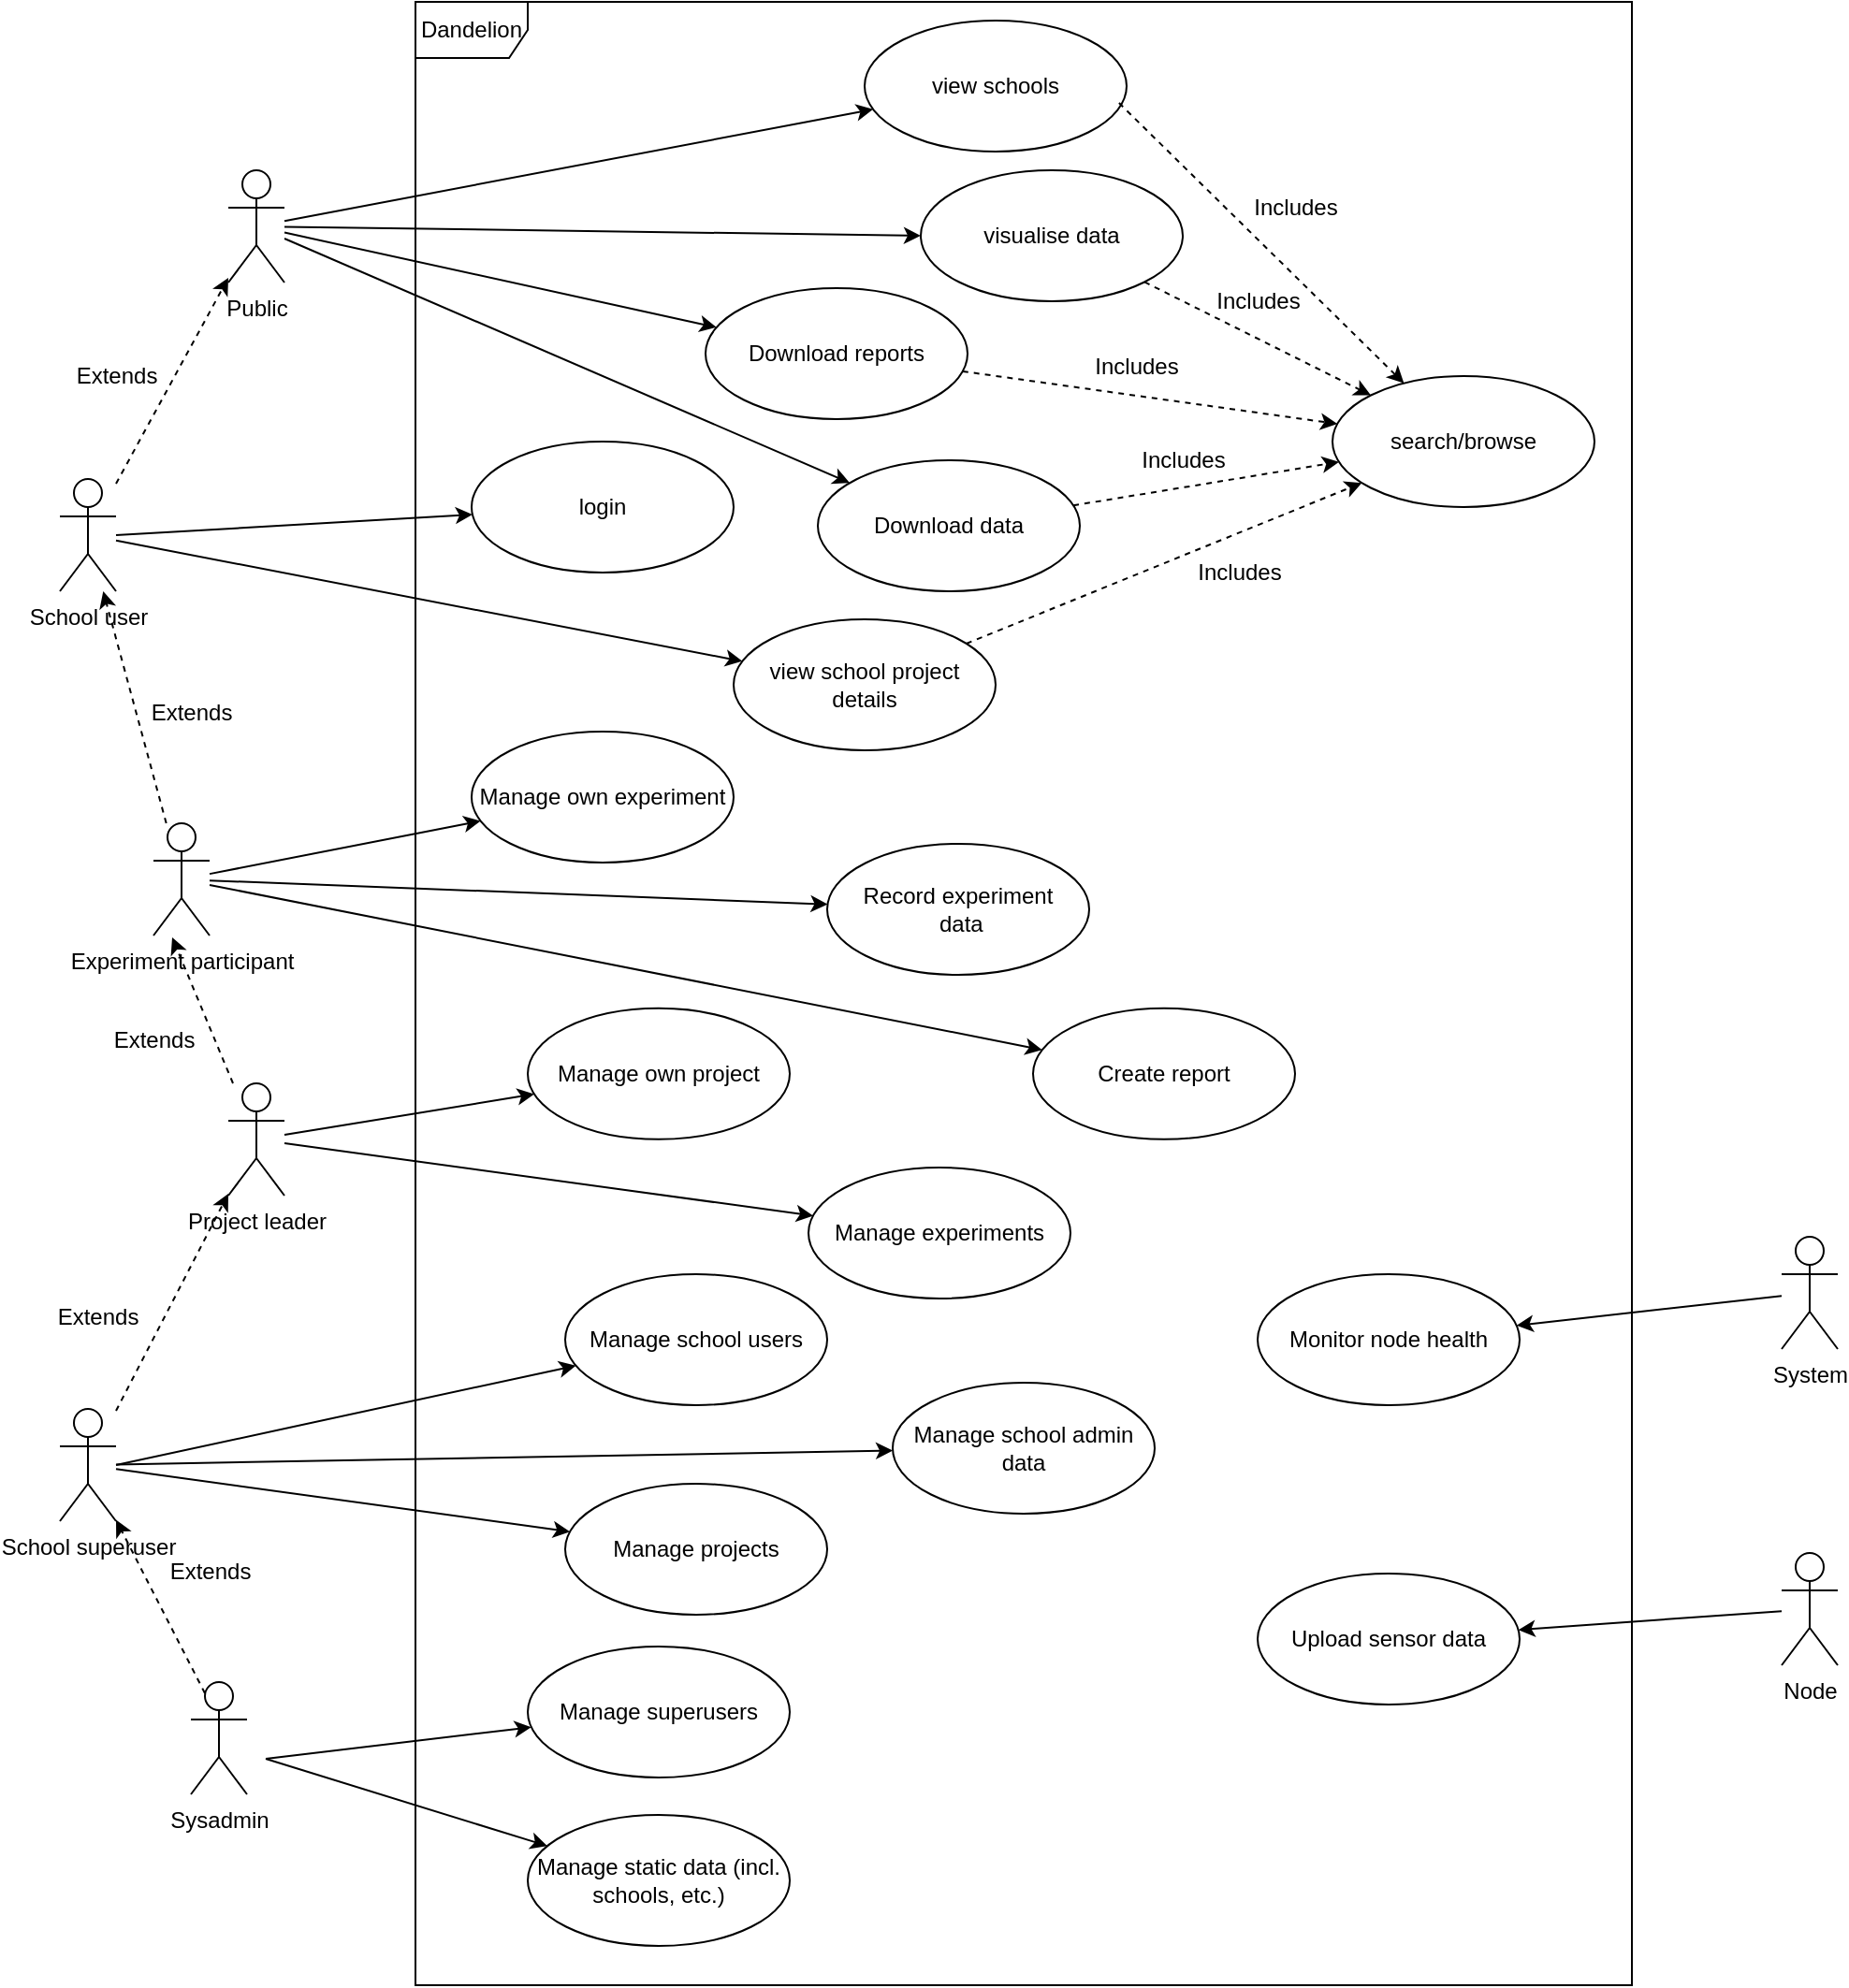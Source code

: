 <mxfile version="16.0.2" type="github">
  <diagram id="NbJqlMsGK9g4cn4cJewh" name="Page-1">
    <mxGraphModel dx="1186" dy="739" grid="1" gridSize="10" guides="1" tooltips="1" connect="1" arrows="1" fold="1" page="1" pageScale="1" pageWidth="827" pageHeight="1169" math="0" shadow="0">
      <root>
        <mxCell id="0" />
        <mxCell id="1" parent="0" />
        <mxCell id="rq1waJ9IVGkN5ey4Am_p-1" value="Dandelion" style="shape=umlFrame;whiteSpace=wrap;html=1;" parent="1" vertex="1">
          <mxGeometry x="260" y="30" width="650" height="1060" as="geometry" />
        </mxCell>
        <mxCell id="rq1waJ9IVGkN5ey4Am_p-21" style="edgeStyle=none;rounded=0;orthogonalLoop=1;jettySize=auto;html=1;entryX=0;entryY=0.5;entryDx=0;entryDy=0;" parent="1" source="rq1waJ9IVGkN5ey4Am_p-2" target="rq1waJ9IVGkN5ey4Am_p-18" edge="1">
          <mxGeometry relative="1" as="geometry" />
        </mxCell>
        <mxCell id="rq1waJ9IVGkN5ey4Am_p-2" value="Public" style="shape=umlActor;verticalLabelPosition=bottom;verticalAlign=top;html=1;" parent="1" vertex="1">
          <mxGeometry x="160" y="120" width="30" height="60" as="geometry" />
        </mxCell>
        <mxCell id="rq1waJ9IVGkN5ey4Am_p-14" style="rounded=0;orthogonalLoop=1;jettySize=auto;html=1;dashed=1;" parent="1" source="rq1waJ9IVGkN5ey4Am_p-5" target="rq1waJ9IVGkN5ey4Am_p-2" edge="1">
          <mxGeometry relative="1" as="geometry" />
        </mxCell>
        <mxCell id="rq1waJ9IVGkN5ey4Am_p-5" value="School user" style="shape=umlActor;verticalLabelPosition=bottom;verticalAlign=top;html=1;" parent="1" vertex="1">
          <mxGeometry x="70" y="285" width="30" height="60" as="geometry" />
        </mxCell>
        <mxCell id="rq1waJ9IVGkN5ey4Am_p-13" style="rounded=0;orthogonalLoop=1;jettySize=auto;html=1;dashed=1;" parent="1" source="rq1waJ9IVGkN5ey4Am_p-6" target="rq1waJ9IVGkN5ey4Am_p-5" edge="1">
          <mxGeometry relative="1" as="geometry" />
        </mxCell>
        <mxCell id="rq1waJ9IVGkN5ey4Am_p-6" value="Experiment participant" style="shape=umlActor;verticalLabelPosition=bottom;verticalAlign=top;html=1;" parent="1" vertex="1">
          <mxGeometry x="120" y="469" width="30" height="60" as="geometry" />
        </mxCell>
        <mxCell id="rq1waJ9IVGkN5ey4Am_p-12" style="rounded=0;orthogonalLoop=1;jettySize=auto;html=1;dashed=1;" parent="1" source="rq1waJ9IVGkN5ey4Am_p-7" target="TFbVGTCQrJptVCGoc_jB-1" edge="1">
          <mxGeometry relative="1" as="geometry" />
        </mxCell>
        <mxCell id="rq1waJ9IVGkN5ey4Am_p-7" value="School superuser" style="shape=umlActor;verticalLabelPosition=bottom;verticalAlign=top;html=1;" parent="1" vertex="1">
          <mxGeometry x="70" y="782" width="30" height="60" as="geometry" />
        </mxCell>
        <mxCell id="rq1waJ9IVGkN5ey4Am_p-19" style="edgeStyle=none;rounded=0;orthogonalLoop=1;jettySize=auto;html=1;dashed=1;" parent="1" source="rq1waJ9IVGkN5ey4Am_p-18" target="rq1waJ9IVGkN5ey4Am_p-8" edge="1">
          <mxGeometry relative="1" as="geometry" />
        </mxCell>
        <mxCell id="rq1waJ9IVGkN5ey4Am_p-8" value="search/browse" style="ellipse;whiteSpace=wrap;html=1;" parent="1" vertex="1">
          <mxGeometry x="750" y="230" width="140" height="70" as="geometry" />
        </mxCell>
        <mxCell id="rq1waJ9IVGkN5ey4Am_p-15" value="Extends" style="text;html=1;align=center;verticalAlign=middle;resizable=0;points=[];autosize=1;strokeColor=none;fillColor=none;" parent="1" vertex="1">
          <mxGeometry x="70" y="220" width="60" height="20" as="geometry" />
        </mxCell>
        <mxCell id="rq1waJ9IVGkN5ey4Am_p-16" value="Extends" style="text;html=1;align=center;verticalAlign=middle;resizable=0;points=[];autosize=1;strokeColor=none;fillColor=none;" parent="1" vertex="1">
          <mxGeometry x="110" y="400" width="60" height="20" as="geometry" />
        </mxCell>
        <mxCell id="rq1waJ9IVGkN5ey4Am_p-17" value="Extends" style="text;html=1;align=center;verticalAlign=middle;resizable=0;points=[];autosize=1;strokeColor=none;fillColor=none;" parent="1" vertex="1">
          <mxGeometry x="60" y="723" width="60" height="20" as="geometry" />
        </mxCell>
        <mxCell id="rq1waJ9IVGkN5ey4Am_p-18" value="visualise data" style="ellipse;whiteSpace=wrap;html=1;" parent="1" vertex="1">
          <mxGeometry x="530" y="120" width="140" height="70" as="geometry" />
        </mxCell>
        <mxCell id="rq1waJ9IVGkN5ey4Am_p-20" value="Includes" style="text;html=1;align=center;verticalAlign=middle;resizable=0;points=[];autosize=1;strokeColor=none;fillColor=none;" parent="1" vertex="1">
          <mxGeometry x="700" y="130" width="60" height="20" as="geometry" />
        </mxCell>
        <mxCell id="rq1waJ9IVGkN5ey4Am_p-22" value="view schools" style="ellipse;whiteSpace=wrap;html=1;" parent="1" vertex="1">
          <mxGeometry x="500" y="40" width="140" height="70" as="geometry" />
        </mxCell>
        <mxCell id="rq1waJ9IVGkN5ey4Am_p-23" style="edgeStyle=none;rounded=0;orthogonalLoop=1;jettySize=auto;html=1;dashed=1;exitX=0.971;exitY=0.629;exitDx=0;exitDy=0;exitPerimeter=0;" parent="1" source="rq1waJ9IVGkN5ey4Am_p-22" target="rq1waJ9IVGkN5ey4Am_p-8" edge="1">
          <mxGeometry relative="1" as="geometry">
            <mxPoint x="530" y="205" as="sourcePoint" />
            <mxPoint x="640" y="205" as="targetPoint" />
          </mxGeometry>
        </mxCell>
        <mxCell id="rq1waJ9IVGkN5ey4Am_p-24" value="Includes" style="text;html=1;align=center;verticalAlign=middle;resizable=0;points=[];autosize=1;strokeColor=none;fillColor=none;" parent="1" vertex="1">
          <mxGeometry x="680" y="180" width="60" height="20" as="geometry" />
        </mxCell>
        <mxCell id="rq1waJ9IVGkN5ey4Am_p-25" style="edgeStyle=none;rounded=0;orthogonalLoop=1;jettySize=auto;html=1;" parent="1" source="rq1waJ9IVGkN5ey4Am_p-2" target="rq1waJ9IVGkN5ey4Am_p-22" edge="1">
          <mxGeometry relative="1" as="geometry">
            <mxPoint x="200" y="150" as="sourcePoint" />
            <mxPoint x="390" y="205" as="targetPoint" />
          </mxGeometry>
        </mxCell>
        <mxCell id="rq1waJ9IVGkN5ey4Am_p-26" value="view school project details" style="ellipse;whiteSpace=wrap;html=1;" parent="1" vertex="1">
          <mxGeometry x="430" y="360" width="140" height="70" as="geometry" />
        </mxCell>
        <mxCell id="rq1waJ9IVGkN5ey4Am_p-27" value="Sysadmin" style="shape=umlActor;verticalLabelPosition=bottom;verticalAlign=top;html=1;" parent="1" vertex="1">
          <mxGeometry x="140" y="928" width="30" height="60" as="geometry" />
        </mxCell>
        <mxCell id="rq1waJ9IVGkN5ey4Am_p-28" value="Extends" style="text;html=1;align=center;verticalAlign=middle;resizable=0;points=[];autosize=1;strokeColor=none;fillColor=none;" parent="1" vertex="1">
          <mxGeometry x="120" y="859" width="60" height="20" as="geometry" />
        </mxCell>
        <mxCell id="rq1waJ9IVGkN5ey4Am_p-29" style="rounded=0;orthogonalLoop=1;jettySize=auto;html=1;dashed=1;exitX=0.25;exitY=0.1;exitDx=0;exitDy=0;exitPerimeter=0;" parent="1" source="rq1waJ9IVGkN5ey4Am_p-27" target="rq1waJ9IVGkN5ey4Am_p-7" edge="1">
          <mxGeometry relative="1" as="geometry">
            <mxPoint x="110" y="611" as="sourcePoint" />
            <mxPoint x="170" y="531" as="targetPoint" />
          </mxGeometry>
        </mxCell>
        <mxCell id="rq1waJ9IVGkN5ey4Am_p-30" value="login" style="ellipse;whiteSpace=wrap;html=1;" parent="1" vertex="1">
          <mxGeometry x="290" y="265" width="140" height="70" as="geometry" />
        </mxCell>
        <mxCell id="rq1waJ9IVGkN5ey4Am_p-31" style="edgeStyle=none;rounded=0;orthogonalLoop=1;jettySize=auto;html=1;" parent="1" target="rq1waJ9IVGkN5ey4Am_p-30" edge="1">
          <mxGeometry relative="1" as="geometry">
            <mxPoint x="100" y="315" as="sourcePoint" />
            <mxPoint x="390" y="205" as="targetPoint" />
          </mxGeometry>
        </mxCell>
        <mxCell id="rq1waJ9IVGkN5ey4Am_p-32" style="edgeStyle=none;rounded=0;orthogonalLoop=1;jettySize=auto;html=1;" parent="1" source="rq1waJ9IVGkN5ey4Am_p-5" target="rq1waJ9IVGkN5ey4Am_p-26" edge="1">
          <mxGeometry relative="1" as="geometry">
            <mxPoint x="120" y="280" as="sourcePoint" />
            <mxPoint x="390.271" y="291.924" as="targetPoint" />
          </mxGeometry>
        </mxCell>
        <mxCell id="rq1waJ9IVGkN5ey4Am_p-33" value="Record experiment&lt;br&gt;&amp;nbsp;data" style="ellipse;whiteSpace=wrap;html=1;" parent="1" vertex="1">
          <mxGeometry x="480" y="480" width="140" height="70" as="geometry" />
        </mxCell>
        <mxCell id="rq1waJ9IVGkN5ey4Am_p-34" value="Manage experiments" style="ellipse;whiteSpace=wrap;html=1;" parent="1" vertex="1">
          <mxGeometry x="470" y="653" width="140" height="70" as="geometry" />
        </mxCell>
        <mxCell id="rq1waJ9IVGkN5ey4Am_p-35" value="Create report" style="ellipse;whiteSpace=wrap;html=1;" parent="1" vertex="1">
          <mxGeometry x="590" y="567.92" width="140" height="70" as="geometry" />
        </mxCell>
        <mxCell id="rq1waJ9IVGkN5ey4Am_p-36" style="edgeStyle=none;rounded=0;orthogonalLoop=1;jettySize=auto;html=1;" parent="1" source="TFbVGTCQrJptVCGoc_jB-1" target="rq1waJ9IVGkN5ey4Am_p-34" edge="1">
          <mxGeometry relative="1" as="geometry">
            <mxPoint x="110" y="284.315" as="sourcePoint" />
            <mxPoint x="399.326" y="367.546" as="targetPoint" />
          </mxGeometry>
        </mxCell>
        <mxCell id="rq1waJ9IVGkN5ey4Am_p-37" style="edgeStyle=none;rounded=0;orthogonalLoop=1;jettySize=auto;html=1;" parent="1" source="rq1waJ9IVGkN5ey4Am_p-6" target="rq1waJ9IVGkN5ey4Am_p-33" edge="1">
          <mxGeometry relative="1" as="geometry">
            <mxPoint x="200" y="508.424" as="sourcePoint" />
            <mxPoint x="613.796" y="437.368" as="targetPoint" />
          </mxGeometry>
        </mxCell>
        <mxCell id="rq1waJ9IVGkN5ey4Am_p-38" style="edgeStyle=none;rounded=0;orthogonalLoop=1;jettySize=auto;html=1;" parent="1" source="rq1waJ9IVGkN5ey4Am_p-6" target="rq1waJ9IVGkN5ey4Am_p-35" edge="1">
          <mxGeometry relative="1" as="geometry">
            <mxPoint x="200" y="510.182" as="sourcePoint" />
            <mxPoint x="390.413" y="499.796" as="targetPoint" />
          </mxGeometry>
        </mxCell>
        <mxCell id="rq1waJ9IVGkN5ey4Am_p-39" value="Manage projects" style="ellipse;whiteSpace=wrap;html=1;" parent="1" vertex="1">
          <mxGeometry x="340" y="822" width="140" height="70" as="geometry" />
        </mxCell>
        <mxCell id="rq1waJ9IVGkN5ey4Am_p-40" style="edgeStyle=none;rounded=0;orthogonalLoop=1;jettySize=auto;html=1;dashed=1;" parent="1" source="rq1waJ9IVGkN5ey4Am_p-26" target="rq1waJ9IVGkN5ey4Am_p-8" edge="1">
          <mxGeometry relative="1" as="geometry">
            <mxPoint x="530" y="205" as="sourcePoint" />
            <mxPoint x="640" y="205" as="targetPoint" />
          </mxGeometry>
        </mxCell>
        <mxCell id="rq1waJ9IVGkN5ey4Am_p-41" value="Includes" style="text;html=1;align=center;verticalAlign=middle;resizable=0;points=[];autosize=1;strokeColor=none;fillColor=none;" parent="1" vertex="1">
          <mxGeometry x="615" y="215" width="60" height="20" as="geometry" />
        </mxCell>
        <mxCell id="rq1waJ9IVGkN5ey4Am_p-42" value="Manage school users" style="ellipse;whiteSpace=wrap;html=1;" parent="1" vertex="1">
          <mxGeometry x="340" y="710" width="140" height="70" as="geometry" />
        </mxCell>
        <mxCell id="rq1waJ9IVGkN5ey4Am_p-43" value="Manage school admin data" style="ellipse;whiteSpace=wrap;html=1;" parent="1" vertex="1">
          <mxGeometry x="515" y="768" width="140" height="70" as="geometry" />
        </mxCell>
        <mxCell id="rq1waJ9IVGkN5ey4Am_p-44" style="edgeStyle=none;rounded=0;orthogonalLoop=1;jettySize=auto;html=1;" parent="1" target="rq1waJ9IVGkN5ey4Am_p-42" edge="1">
          <mxGeometry relative="1" as="geometry">
            <mxPoint x="100" y="812" as="sourcePoint" />
            <mxPoint x="610.853" y="706.552" as="targetPoint" />
          </mxGeometry>
        </mxCell>
        <mxCell id="rq1waJ9IVGkN5ey4Am_p-45" style="edgeStyle=none;rounded=0;orthogonalLoop=1;jettySize=auto;html=1;" parent="1" source="rq1waJ9IVGkN5ey4Am_p-7" target="rq1waJ9IVGkN5ey4Am_p-43" edge="1">
          <mxGeometry relative="1" as="geometry">
            <mxPoint x="110" y="783" as="sourcePoint" />
            <mxPoint x="350.37" y="770.594" as="targetPoint" />
          </mxGeometry>
        </mxCell>
        <mxCell id="rq1waJ9IVGkN5ey4Am_p-46" style="edgeStyle=none;rounded=0;orthogonalLoop=1;jettySize=auto;html=1;" parent="1" source="rq1waJ9IVGkN5ey4Am_p-7" target="rq1waJ9IVGkN5ey4Am_p-39" edge="1">
          <mxGeometry relative="1" as="geometry">
            <mxPoint x="120" y="793" as="sourcePoint" />
            <mxPoint x="360.37" y="780.594" as="targetPoint" />
          </mxGeometry>
        </mxCell>
        <mxCell id="rq1waJ9IVGkN5ey4Am_p-47" value="Manage superusers" style="ellipse;whiteSpace=wrap;html=1;" parent="1" vertex="1">
          <mxGeometry x="320" y="909" width="140" height="70" as="geometry" />
        </mxCell>
        <mxCell id="rq1waJ9IVGkN5ey4Am_p-48" value="Manage static data (incl. schools, etc.)" style="ellipse;whiteSpace=wrap;html=1;" parent="1" vertex="1">
          <mxGeometry x="320" y="999" width="140" height="70" as="geometry" />
        </mxCell>
        <mxCell id="rq1waJ9IVGkN5ey4Am_p-49" style="edgeStyle=none;rounded=0;orthogonalLoop=1;jettySize=auto;html=1;" parent="1" target="rq1waJ9IVGkN5ey4Am_p-47" edge="1">
          <mxGeometry relative="1" as="geometry">
            <mxPoint x="180" y="969" as="sourcePoint" />
            <mxPoint x="332.539" y="824.659" as="targetPoint" />
          </mxGeometry>
        </mxCell>
        <mxCell id="rq1waJ9IVGkN5ey4Am_p-50" style="edgeStyle=none;rounded=0;orthogonalLoop=1;jettySize=auto;html=1;" parent="1" target="rq1waJ9IVGkN5ey4Am_p-48" edge="1">
          <mxGeometry relative="1" as="geometry">
            <mxPoint x="180" y="969" as="sourcePoint" />
            <mxPoint x="331.904" y="962.107" as="targetPoint" />
          </mxGeometry>
        </mxCell>
        <mxCell id="rq1waJ9IVGkN5ey4Am_p-51" value="System" style="shape=umlActor;verticalLabelPosition=bottom;verticalAlign=top;html=1;" parent="1" vertex="1">
          <mxGeometry x="990" y="690" width="30" height="60" as="geometry" />
        </mxCell>
        <mxCell id="rq1waJ9IVGkN5ey4Am_p-52" value="Node" style="shape=umlActor;verticalLabelPosition=bottom;verticalAlign=top;html=1;" parent="1" vertex="1">
          <mxGeometry x="990" y="859" width="30" height="60" as="geometry" />
        </mxCell>
        <mxCell id="rq1waJ9IVGkN5ey4Am_p-53" value="Monitor node health" style="ellipse;whiteSpace=wrap;html=1;" parent="1" vertex="1">
          <mxGeometry x="710" y="710" width="140" height="70" as="geometry" />
        </mxCell>
        <mxCell id="rq1waJ9IVGkN5ey4Am_p-54" value="Upload sensor data" style="ellipse;whiteSpace=wrap;html=1;" parent="1" vertex="1">
          <mxGeometry x="710" y="870" width="140" height="70" as="geometry" />
        </mxCell>
        <mxCell id="rq1waJ9IVGkN5ey4Am_p-55" style="edgeStyle=none;rounded=0;orthogonalLoop=1;jettySize=auto;html=1;" parent="1" source="rq1waJ9IVGkN5ey4Am_p-51" target="rq1waJ9IVGkN5ey4Am_p-53" edge="1">
          <mxGeometry relative="1" as="geometry">
            <mxPoint x="110" y="662.077" as="sourcePoint" />
            <mxPoint x="352.539" y="695.659" as="targetPoint" />
          </mxGeometry>
        </mxCell>
        <mxCell id="rq1waJ9IVGkN5ey4Am_p-56" style="edgeStyle=none;rounded=0;orthogonalLoop=1;jettySize=auto;html=1;" parent="1" source="rq1waJ9IVGkN5ey4Am_p-52" target="rq1waJ9IVGkN5ey4Am_p-54" edge="1">
          <mxGeometry relative="1" as="geometry">
            <mxPoint x="1000" y="731.667" as="sourcePoint" />
            <mxPoint x="858.333" y="747.407" as="targetPoint" />
          </mxGeometry>
        </mxCell>
        <mxCell id="rq1waJ9IVGkN5ey4Am_p-57" value="Download reports" style="ellipse;whiteSpace=wrap;html=1;" parent="1" vertex="1">
          <mxGeometry x="415" y="183" width="140" height="70" as="geometry" />
        </mxCell>
        <mxCell id="rq1waJ9IVGkN5ey4Am_p-58" value="Download data" style="ellipse;whiteSpace=wrap;html=1;" parent="1" vertex="1">
          <mxGeometry x="475" y="275" width="140" height="70" as="geometry" />
        </mxCell>
        <mxCell id="rq1waJ9IVGkN5ey4Am_p-59" style="edgeStyle=none;rounded=0;orthogonalLoop=1;jettySize=auto;html=1;" parent="1" source="rq1waJ9IVGkN5ey4Am_p-2" target="rq1waJ9IVGkN5ey4Am_p-57" edge="1">
          <mxGeometry relative="1" as="geometry">
            <mxPoint x="110" y="325" as="sourcePoint" />
            <mxPoint x="310" y="325" as="targetPoint" />
          </mxGeometry>
        </mxCell>
        <mxCell id="rq1waJ9IVGkN5ey4Am_p-60" style="edgeStyle=none;rounded=0;orthogonalLoop=1;jettySize=auto;html=1;" parent="1" source="rq1waJ9IVGkN5ey4Am_p-2" target="rq1waJ9IVGkN5ey4Am_p-58" edge="1">
          <mxGeometry relative="1" as="geometry">
            <mxPoint x="200" y="189.998" as="sourcePoint" />
            <mxPoint x="333.508" y="238.842" as="targetPoint" />
          </mxGeometry>
        </mxCell>
        <mxCell id="rq1waJ9IVGkN5ey4Am_p-61" style="edgeStyle=none;rounded=0;orthogonalLoop=1;jettySize=auto;html=1;dashed=1;" parent="1" source="rq1waJ9IVGkN5ey4Am_p-57" target="rq1waJ9IVGkN5ey4Am_p-8" edge="1">
          <mxGeometry relative="1" as="geometry">
            <mxPoint x="649.434" y="193.918" as="sourcePoint" />
            <mxPoint x="760" y="275" as="targetPoint" />
          </mxGeometry>
        </mxCell>
        <mxCell id="rq1waJ9IVGkN5ey4Am_p-62" style="edgeStyle=none;rounded=0;orthogonalLoop=1;jettySize=auto;html=1;dashed=1;" parent="1" source="rq1waJ9IVGkN5ey4Am_p-58" target="rq1waJ9IVGkN5ey4Am_p-8" edge="1">
          <mxGeometry relative="1" as="geometry">
            <mxPoint x="659.434" y="203.918" as="sourcePoint" />
            <mxPoint x="770" y="285" as="targetPoint" />
          </mxGeometry>
        </mxCell>
        <mxCell id="rq1waJ9IVGkN5ey4Am_p-63" value="Includes" style="text;html=1;align=center;verticalAlign=middle;resizable=0;points=[];autosize=1;strokeColor=none;fillColor=none;" parent="1" vertex="1">
          <mxGeometry x="640" y="265" width="60" height="20" as="geometry" />
        </mxCell>
        <mxCell id="rq1waJ9IVGkN5ey4Am_p-64" value="Includes" style="text;html=1;align=center;verticalAlign=middle;resizable=0;points=[];autosize=1;strokeColor=none;fillColor=none;" parent="1" vertex="1">
          <mxGeometry x="670" y="325" width="60" height="20" as="geometry" />
        </mxCell>
        <mxCell id="TFbVGTCQrJptVCGoc_jB-1" value="Project leader" style="shape=umlActor;verticalLabelPosition=bottom;verticalAlign=top;html=1;" parent="1" vertex="1">
          <mxGeometry x="160" y="608" width="30" height="60" as="geometry" />
        </mxCell>
        <mxCell id="TFbVGTCQrJptVCGoc_jB-2" style="rounded=0;orthogonalLoop=1;jettySize=auto;html=1;dashed=1;" parent="1" source="TFbVGTCQrJptVCGoc_jB-1" edge="1">
          <mxGeometry relative="1" as="geometry">
            <mxPoint x="80" y="630" as="sourcePoint" />
            <mxPoint x="130" y="530" as="targetPoint" />
          </mxGeometry>
        </mxCell>
        <mxCell id="TFbVGTCQrJptVCGoc_jB-3" value="Extends" style="text;html=1;align=center;verticalAlign=middle;resizable=0;points=[];autosize=1;strokeColor=none;fillColor=none;" parent="1" vertex="1">
          <mxGeometry x="90" y="575" width="60" height="20" as="geometry" />
        </mxCell>
        <mxCell id="TFbVGTCQrJptVCGoc_jB-4" value="Manage own project" style="ellipse;whiteSpace=wrap;html=1;" parent="1" vertex="1">
          <mxGeometry x="320" y="567.92" width="140" height="70" as="geometry" />
        </mxCell>
        <mxCell id="TFbVGTCQrJptVCGoc_jB-5" style="edgeStyle=none;rounded=0;orthogonalLoop=1;jettySize=auto;html=1;" parent="1" source="TFbVGTCQrJptVCGoc_jB-1" target="TFbVGTCQrJptVCGoc_jB-4" edge="1">
          <mxGeometry relative="1" as="geometry">
            <mxPoint x="80" y="559.997" as="sourcePoint" />
            <mxPoint x="340.37" y="526.514" as="targetPoint" />
          </mxGeometry>
        </mxCell>
        <mxCell id="KfBX19iLClI_ofNLciE3-1" value="Manage own experiment" style="ellipse;whiteSpace=wrap;html=1;" vertex="1" parent="1">
          <mxGeometry x="290" y="420.0" width="140" height="70" as="geometry" />
        </mxCell>
        <mxCell id="KfBX19iLClI_ofNLciE3-2" style="edgeStyle=none;rounded=0;orthogonalLoop=1;jettySize=auto;html=1;" edge="1" parent="1" source="rq1waJ9IVGkN5ey4Am_p-6" target="KfBX19iLClI_ofNLciE3-1">
          <mxGeometry relative="1" as="geometry">
            <mxPoint x="200" y="645.55" as="sourcePoint" />
            <mxPoint x="333.439" y="623.756" as="targetPoint" />
          </mxGeometry>
        </mxCell>
      </root>
    </mxGraphModel>
  </diagram>
</mxfile>
